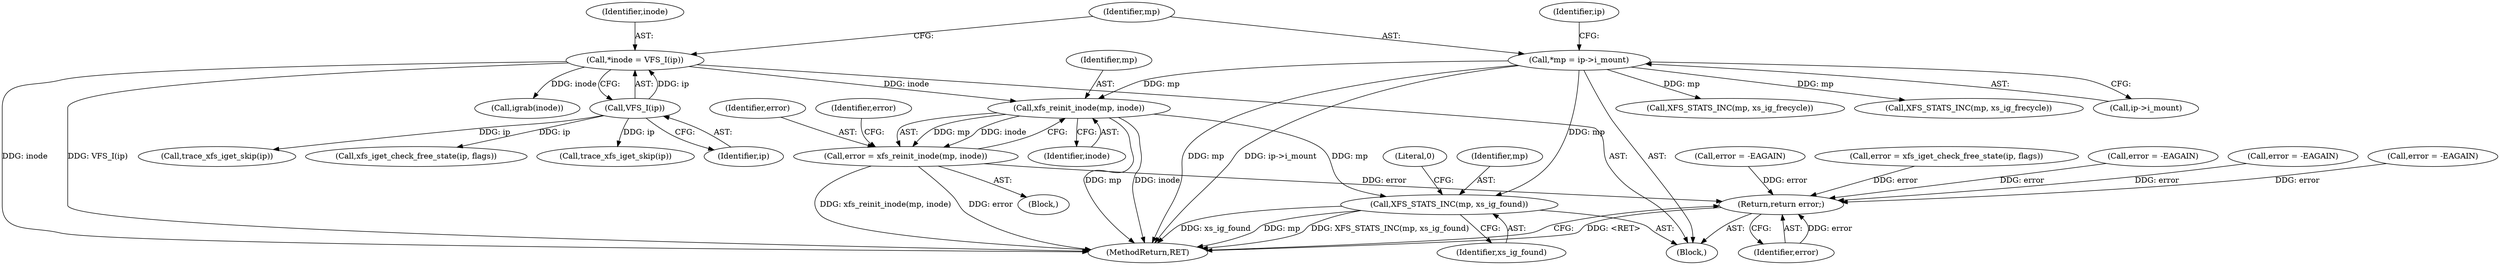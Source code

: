 digraph "0_linux_afca6c5b2595fc44383919fba740c194b0b76aff@pointer" {
"1000205" [label="(Call,xfs_reinit_inode(mp, inode))"];
"1000118" [label="(Call,*mp = ip->i_mount)"];
"1000113" [label="(Call,*inode = VFS_I(ip))"];
"1000115" [label="(Call,VFS_I(ip))"];
"1000203" [label="(Call,error = xfs_reinit_inode(mp, inode))"];
"1000353" [label="(Return,return error;)"];
"1000341" [label="(Call,XFS_STATS_INC(mp, xs_ig_found))"];
"1000165" [label="(Call,error = xfs_iget_check_free_state(ip, flags))"];
"1000311" [label="(Call,error = -EAGAIN)"];
"1000343" [label="(Identifier,xs_ig_found)"];
"1000345" [label="(Literal,0)"];
"1000355" [label="(MethodReturn,RET)"];
"1000113" [label="(Call,*inode = VFS_I(ip))"];
"1000116" [label="(Identifier,ip)"];
"1000114" [label="(Identifier,inode)"];
"1000179" [label="(Block,)"];
"1000111" [label="(Block,)"];
"1000118" [label="(Call,*mp = ip->i_mount)"];
"1000206" [label="(Identifier,mp)"];
"1000160" [label="(Call,error = -EAGAIN)"];
"1000187" [label="(Call,error = -EAGAIN)"];
"1000207" [label="(Identifier,inode)"];
"1000205" [label="(Call,xfs_reinit_inode(mp, inode))"];
"1000354" [label="(Identifier,error)"];
"1000209" [label="(Identifier,error)"];
"1000203" [label="(Call,error = xfs_reinit_inode(mp, inode))"];
"1000342" [label="(Identifier,mp)"];
"1000306" [label="(Call,igrab(inode))"];
"1000136" [label="(Call,trace_xfs_iget_skip(ip))"];
"1000138" [label="(Call,XFS_STATS_INC(mp, xs_ig_frecycle))"];
"1000115" [label="(Call,VFS_I(ip))"];
"1000167" [label="(Call,xfs_iget_check_free_state(ip, flags))"];
"1000155" [label="(Call,trace_xfs_iget_skip(ip))"];
"1000341" [label="(Call,XFS_STATS_INC(mp, xs_ig_found))"];
"1000204" [label="(Identifier,error)"];
"1000157" [label="(Call,XFS_STATS_INC(mp, xs_ig_frecycle))"];
"1000353" [label="(Return,return error;)"];
"1000127" [label="(Identifier,ip)"];
"1000141" [label="(Call,error = -EAGAIN)"];
"1000120" [label="(Call,ip->i_mount)"];
"1000119" [label="(Identifier,mp)"];
"1000205" -> "1000203"  [label="AST: "];
"1000205" -> "1000207"  [label="CFG: "];
"1000206" -> "1000205"  [label="AST: "];
"1000207" -> "1000205"  [label="AST: "];
"1000203" -> "1000205"  [label="CFG: "];
"1000205" -> "1000355"  [label="DDG: mp"];
"1000205" -> "1000355"  [label="DDG: inode"];
"1000205" -> "1000203"  [label="DDG: mp"];
"1000205" -> "1000203"  [label="DDG: inode"];
"1000118" -> "1000205"  [label="DDG: mp"];
"1000113" -> "1000205"  [label="DDG: inode"];
"1000205" -> "1000341"  [label="DDG: mp"];
"1000118" -> "1000111"  [label="AST: "];
"1000118" -> "1000120"  [label="CFG: "];
"1000119" -> "1000118"  [label="AST: "];
"1000120" -> "1000118"  [label="AST: "];
"1000127" -> "1000118"  [label="CFG: "];
"1000118" -> "1000355"  [label="DDG: ip->i_mount"];
"1000118" -> "1000355"  [label="DDG: mp"];
"1000118" -> "1000138"  [label="DDG: mp"];
"1000118" -> "1000157"  [label="DDG: mp"];
"1000118" -> "1000341"  [label="DDG: mp"];
"1000113" -> "1000111"  [label="AST: "];
"1000113" -> "1000115"  [label="CFG: "];
"1000114" -> "1000113"  [label="AST: "];
"1000115" -> "1000113"  [label="AST: "];
"1000119" -> "1000113"  [label="CFG: "];
"1000113" -> "1000355"  [label="DDG: inode"];
"1000113" -> "1000355"  [label="DDG: VFS_I(ip)"];
"1000115" -> "1000113"  [label="DDG: ip"];
"1000113" -> "1000306"  [label="DDG: inode"];
"1000115" -> "1000116"  [label="CFG: "];
"1000116" -> "1000115"  [label="AST: "];
"1000115" -> "1000136"  [label="DDG: ip"];
"1000115" -> "1000155"  [label="DDG: ip"];
"1000115" -> "1000167"  [label="DDG: ip"];
"1000203" -> "1000179"  [label="AST: "];
"1000204" -> "1000203"  [label="AST: "];
"1000209" -> "1000203"  [label="CFG: "];
"1000203" -> "1000355"  [label="DDG: xfs_reinit_inode(mp, inode)"];
"1000203" -> "1000355"  [label="DDG: error"];
"1000203" -> "1000353"  [label="DDG: error"];
"1000353" -> "1000111"  [label="AST: "];
"1000353" -> "1000354"  [label="CFG: "];
"1000354" -> "1000353"  [label="AST: "];
"1000355" -> "1000353"  [label="CFG: "];
"1000353" -> "1000355"  [label="DDG: <RET>"];
"1000354" -> "1000353"  [label="DDG: error"];
"1000187" -> "1000353"  [label="DDG: error"];
"1000165" -> "1000353"  [label="DDG: error"];
"1000160" -> "1000353"  [label="DDG: error"];
"1000311" -> "1000353"  [label="DDG: error"];
"1000141" -> "1000353"  [label="DDG: error"];
"1000341" -> "1000111"  [label="AST: "];
"1000341" -> "1000343"  [label="CFG: "];
"1000342" -> "1000341"  [label="AST: "];
"1000343" -> "1000341"  [label="AST: "];
"1000345" -> "1000341"  [label="CFG: "];
"1000341" -> "1000355"  [label="DDG: xs_ig_found"];
"1000341" -> "1000355"  [label="DDG: mp"];
"1000341" -> "1000355"  [label="DDG: XFS_STATS_INC(mp, xs_ig_found)"];
}

